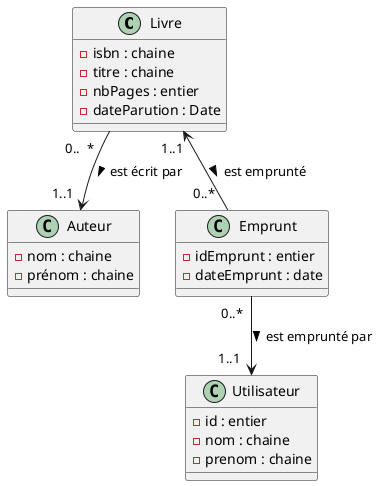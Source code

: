 @startuml

class Livre{
    -isbn : chaine
    -titre : chaine
    -nbPages : entier
    -dateParution : Date
}

class Auteur{
    -nom : chaine
    -prénom : chaine
}

class Utilisateur{
    -id : entier
    -nom : chaine
    -prenom : chaine
}

class Emprunt{
    -idEmprunt : entier
    -dateEmprunt : date
}

Livre "0..  *   " --> "1..1  " Auteur : est écrit par >
Livre "1..1 " <-- "0..*  " Emprunt : est emprunté >
Emprunt "0..*  " --> "1..1   " Utilisateur : est emprunté par >

@enduml